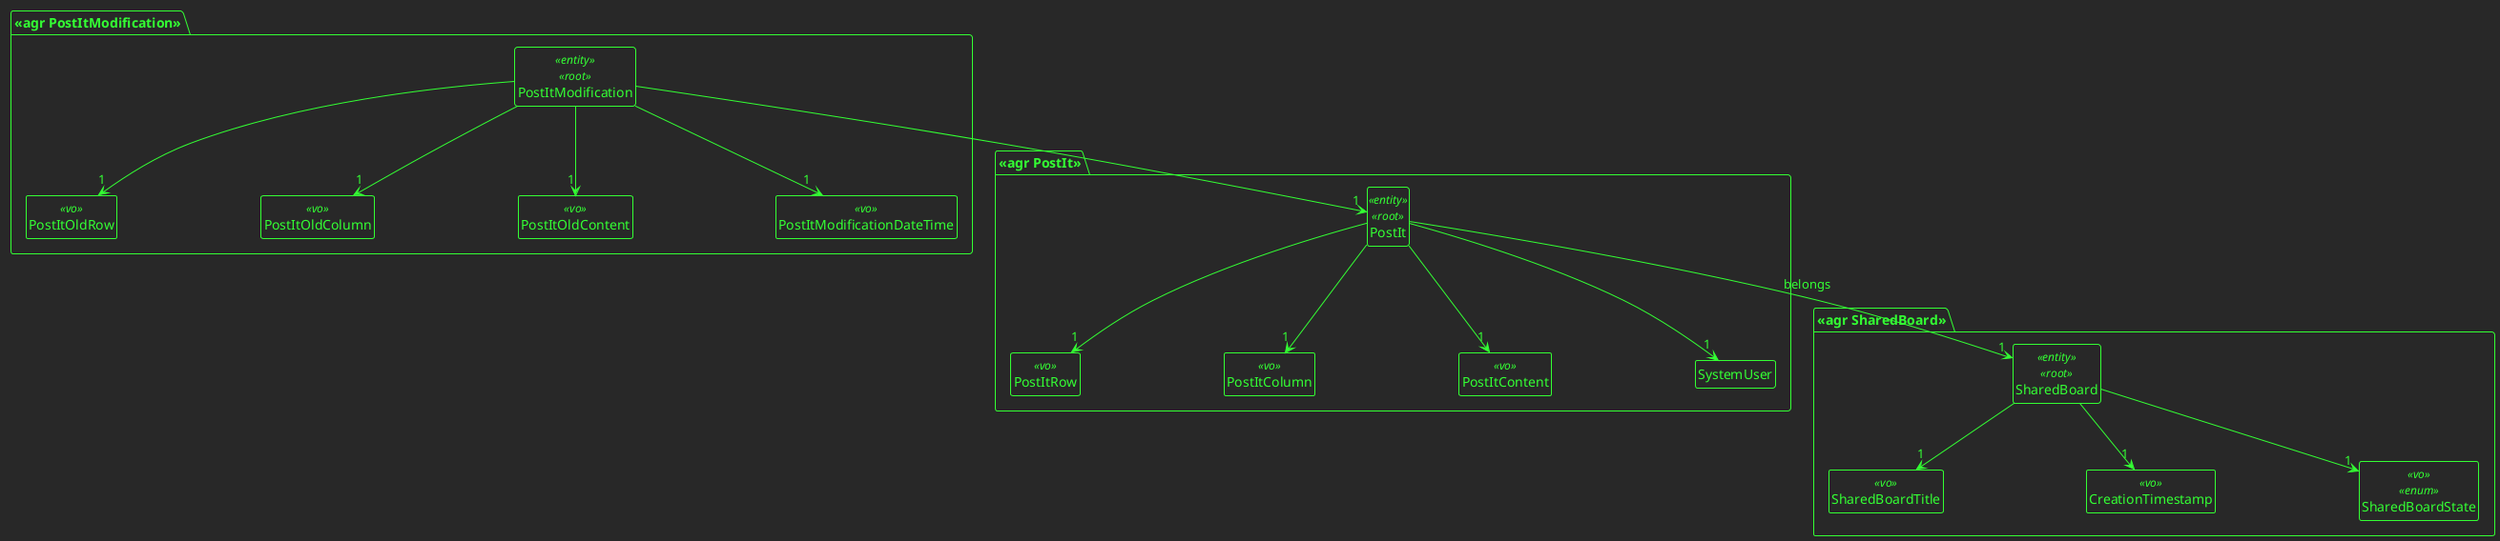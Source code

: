@startuml DDD

!theme crt-green
skinparam nodesep 150
hide circles
hide fields
hide empty members

package "<<agr SharedBoard>>"{
    class SharedBoard<<entity>><<root>>{}
    class SharedBoardTitle<<vo>>{}
    class CreationTimestamp<<vo>>{}
    class SharedBoardState<<vo>><<enum>>{}

    SharedBoard --> "1" SharedBoardState
    SharedBoard --> "1" SharedBoardTitle
    SharedBoard --> "1" CreationTimestamp
}

package "<<agr PostIt>>"{
    class PostIt<<entity>><<root>>{}
    class PostItRow<<vo>>{}
    class PostItColumn<<vo>>{}
    class PostItContent<<vo>>{}

    PostIt --> "1" SharedBoard : belongs
    PostIt --> "1" PostItRow
    PostIt --> "1" PostItColumn
    PostIt --> "1" SystemUser
    PostIt --> "1" PostItContent
}

package "<<agr PostItModification>>"{
    class PostItModification<<entity>><<root>>{}
    class PostItOldRow<<vo>>{}
    class PostItOldColumn<<vo>>{}
    class PostItOldContent<<vo>>{}
    class PostItModificationDateTime<<vo>>{}

    PostItModification --> "1" PostIt
    PostItModification --> "1" PostItOldRow
    PostItModification --> "1" PostItOldColumn
    PostItModification --> "1" PostItOldContent
    PostItModification --> "1" PostItModificationDateTime

}

@enduml